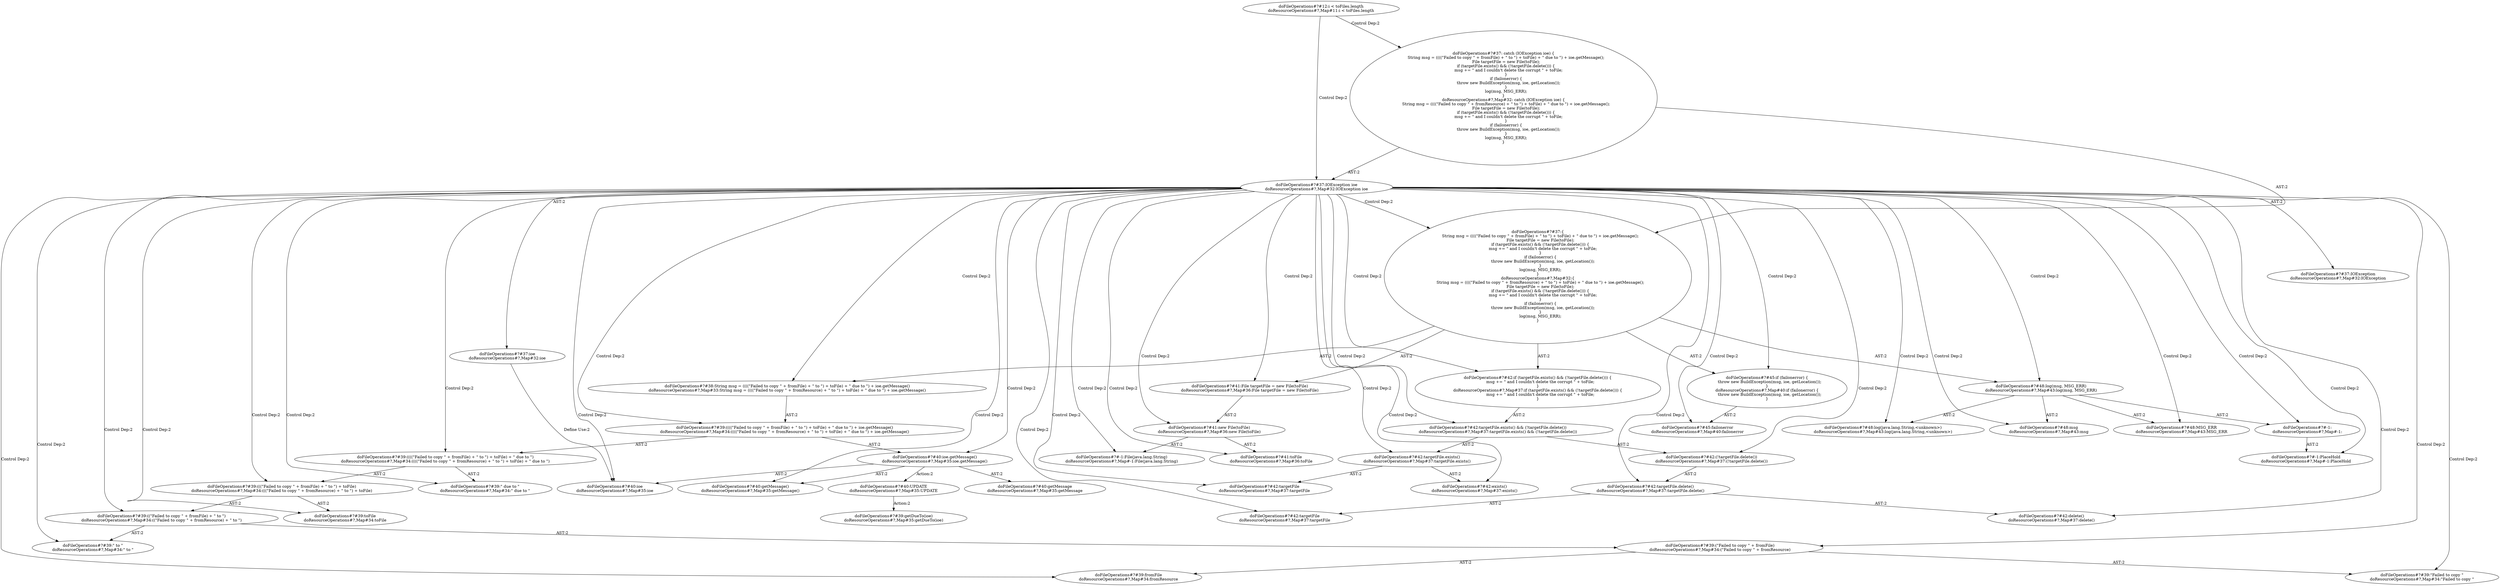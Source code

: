 digraph "Pattern" {
0 [label="doFileOperations#?#40:UPDATE
doResourceOperations#?,Map#35:UPDATE" shape=ellipse]
1 [label="doFileOperations#?#40:ioe.getMessage()
doResourceOperations#?,Map#35:ioe.getMessage()" shape=ellipse]
2 [label="doFileOperations#?#37:IOException ioe
doResourceOperations#?,Map#32:IOException ioe" shape=ellipse]
3 [label="doFileOperations#?#12:i < toFiles.length
doResourceOperations#?,Map#11:i < toFiles.length" shape=ellipse]
4 [label="doFileOperations#?#37: catch (IOException ioe) \{
    String msg = ((((\"Failed to copy \" + fromFile) + \" to \") + toFile) + \" due to \") + ioe.getMessage();
    File targetFile = new File(toFile);
    if (targetFile.exists() && (!targetFile.delete())) \{
        msg += \" and I couldn't delete the corrupt \" + toFile;
    \}
    if (failonerror) \{
        throw new BuildException(msg, ioe, getLocation());
    \}
    log(msg, MSG_ERR);
\}
doResourceOperations#?,Map#32: catch (IOException ioe) \{
    String msg = ((((\"Failed to copy \" + fromResource) + \" to \") + toFile) + \" due to \") + ioe.getMessage();
    File targetFile = new File(toFile);
    if (targetFile.exists() && (!targetFile.delete())) \{
        msg += \" and I couldn't delete the corrupt \" + toFile;
    \}
    if (failonerror) \{
        throw new BuildException(msg, ioe, getLocation());
    \}
    log(msg, MSG_ERR);
\}" shape=ellipse]
5 [label="doFileOperations#?#37:ioe
doResourceOperations#?,Map#32:ioe" shape=ellipse]
6 [label="doFileOperations#?#37:IOException
doResourceOperations#?,Map#32:IOException" shape=ellipse]
7 [label="doFileOperations#?#37:\{
    String msg = ((((\"Failed to copy \" + fromFile) + \" to \") + toFile) + \" due to \") + ioe.getMessage();
    File targetFile = new File(toFile);
    if (targetFile.exists() && (!targetFile.delete())) \{
        msg += \" and I couldn't delete the corrupt \" + toFile;
    \}
    if (failonerror) \{
        throw new BuildException(msg, ioe, getLocation());
    \}
    log(msg, MSG_ERR);
\}
doResourceOperations#?,Map#32:\{
    String msg = ((((\"Failed to copy \" + fromResource) + \" to \") + toFile) + \" due to \") + ioe.getMessage();
    File targetFile = new File(toFile);
    if (targetFile.exists() && (!targetFile.delete())) \{
        msg += \" and I couldn't delete the corrupt \" + toFile;
    \}
    if (failonerror) \{
        throw new BuildException(msg, ioe, getLocation());
    \}
    log(msg, MSG_ERR);
\}" shape=ellipse]
8 [label="doFileOperations#?#38:String msg = ((((\"Failed to copy \" + fromFile) + \" to \") + toFile) + \" due to \") + ioe.getMessage()
doResourceOperations#?,Map#33:String msg = ((((\"Failed to copy \" + fromResource) + \" to \") + toFile) + \" due to \") + ioe.getMessage()" shape=ellipse]
9 [label="doFileOperations#?#39:((((\"Failed to copy \" + fromFile) + \" to \") + toFile) + \" due to \") + ioe.getMessage()
doResourceOperations#?,Map#34:((((\"Failed to copy \" + fromResource) + \" to \") + toFile) + \" due to \") + ioe.getMessage()" shape=ellipse]
10 [label="doFileOperations#?#39:((((\"Failed to copy \" + fromFile) + \" to \") + toFile) + \" due to \")
doResourceOperations#?,Map#34:((((\"Failed to copy \" + fromResource) + \" to \") + toFile) + \" due to \")" shape=ellipse]
11 [label="doFileOperations#?#39:(((\"Failed to copy \" + fromFile) + \" to \") + toFile)
doResourceOperations#?,Map#34:(((\"Failed to copy \" + fromResource) + \" to \") + toFile)" shape=ellipse]
12 [label="doFileOperations#?#39:((\"Failed to copy \" + fromFile) + \" to \")
doResourceOperations#?,Map#34:((\"Failed to copy \" + fromResource) + \" to \")" shape=ellipse]
13 [label="doFileOperations#?#39:(\"Failed to copy \" + fromFile)
doResourceOperations#?,Map#34:(\"Failed to copy \" + fromResource)" shape=ellipse]
14 [label="doFileOperations#?#39:\"Failed to copy \"
doResourceOperations#?,Map#34:\"Failed to copy \"" shape=ellipse]
15 [label="doFileOperations#?#39:fromFile
doResourceOperations#?,Map#34:fromResource" shape=ellipse]
16 [label="doFileOperations#?#39:\" to \"
doResourceOperations#?,Map#34:\" to \"" shape=ellipse]
17 [label="doFileOperations#?#39:toFile
doResourceOperations#?,Map#34:toFile" shape=ellipse]
18 [label="doFileOperations#?#39:\" due to \"
doResourceOperations#?,Map#34:\" due to \"" shape=ellipse]
19 [label="doFileOperations#?#40:getMessage()
doResourceOperations#?,Map#35:getMessage()" shape=ellipse]
20 [label="doFileOperations#?#40:ioe
doResourceOperations#?,Map#35:ioe" shape=ellipse]
21 [label="doFileOperations#?#41:File targetFile = new File(toFile)
doResourceOperations#?,Map#36:File targetFile = new File(toFile)" shape=ellipse]
22 [label="doFileOperations#?#41:new File(toFile)
doResourceOperations#?,Map#36:new File(toFile)" shape=ellipse]
23 [label="doFileOperations#?#-1:File(java.lang.String)
doResourceOperations#?,Map#-1:File(java.lang.String)" shape=ellipse]
24 [label="doFileOperations#?#41:toFile
doResourceOperations#?,Map#36:toFile" shape=ellipse]
25 [label="doFileOperations#?#42:if (targetFile.exists() && (!targetFile.delete())) \{
    msg += \" and I couldn't delete the corrupt \" + toFile;
\}
doResourceOperations#?,Map#37:if (targetFile.exists() && (!targetFile.delete())) \{
    msg += \" and I couldn't delete the corrupt \" + toFile;
\}" shape=ellipse]
26 [label="doFileOperations#?#42:targetFile.exists() && (!targetFile.delete())
doResourceOperations#?,Map#37:targetFile.exists() && (!targetFile.delete())" shape=ellipse]
27 [label="doFileOperations#?#42:targetFile.exists()
doResourceOperations#?,Map#37:targetFile.exists()" shape=ellipse]
28 [label="doFileOperations#?#42:exists()
doResourceOperations#?,Map#37:exists()" shape=ellipse]
29 [label="doFileOperations#?#42:targetFile
doResourceOperations#?,Map#37:targetFile" shape=ellipse]
30 [label="doFileOperations#?#42:(!targetFile.delete())
doResourceOperations#?,Map#37:(!targetFile.delete())" shape=ellipse]
31 [label="doFileOperations#?#42:targetFile.delete()
doResourceOperations#?,Map#37:targetFile.delete()" shape=ellipse]
32 [label="doFileOperations#?#42:delete()
doResourceOperations#?,Map#37:delete()" shape=ellipse]
33 [label="doFileOperations#?#42:targetFile
doResourceOperations#?,Map#37:targetFile" shape=ellipse]
34 [label="doFileOperations#?#45:if (failonerror) \{
    throw new BuildException(msg, ioe, getLocation());
\}
doResourceOperations#?,Map#40:if (failonerror) \{
    throw new BuildException(msg, ioe, getLocation());
\}" shape=ellipse]
35 [label="doFileOperations#?#45:failonerror
doResourceOperations#?,Map#40:failonerror" shape=ellipse]
36 [label="doFileOperations#?#48:log(msg, MSG_ERR)
doResourceOperations#?,Map#43:log(msg, MSG_ERR)" shape=ellipse]
37 [label="doFileOperations#?#48:log(java.lang.String,<unknown>)
doResourceOperations#?,Map#43:log(java.lang.String,<unknown>)" shape=ellipse]
38 [label="doFileOperations#?#-1:
doResourceOperations#?,Map#-1:" shape=ellipse]
39 [label="doFileOperations#?#-1:PlaceHold
doResourceOperations#?,Map#-1:PlaceHold" shape=ellipse]
40 [label="doFileOperations#?#48:msg
doResourceOperations#?,Map#43:msg" shape=ellipse]
41 [label="doFileOperations#?#48:MSG_ERR
doResourceOperations#?,Map#43:MSG_ERR" shape=ellipse]
42 [label="doFileOperations#?#40:getMessage
doResourceOperations#?,Map#35:getMessage" shape=ellipse]
43 [label="doFileOperations#?#39:getDueTo(ioe)
doResourceOperations#?,Map#35:getDueTo(ioe)" shape=ellipse]
0 -> 43 [label="Action:2"];
1 -> 0 [label="Action:2"];
1 -> 42 [label="AST:2"];
1 -> 20 [label="AST:2"];
1 -> 19 [label="AST:2"];
2 -> 1 [label="Control Dep:2"];
2 -> 5 [label="AST:2"];
2 -> 6 [label="AST:2"];
2 -> 7 [label="Control Dep:2"];
2 -> 8 [label="Control Dep:2"];
2 -> 9 [label="Control Dep:2"];
2 -> 10 [label="Control Dep:2"];
2 -> 11 [label="Control Dep:2"];
2 -> 12 [label="Control Dep:2"];
2 -> 13 [label="Control Dep:2"];
2 -> 14 [label="Control Dep:2"];
2 -> 15 [label="Control Dep:2"];
2 -> 16 [label="Control Dep:2"];
2 -> 17 [label="Control Dep:2"];
2 -> 18 [label="Control Dep:2"];
2 -> 19 [label="Control Dep:2"];
2 -> 20 [label="Control Dep:2"];
2 -> 21 [label="Control Dep:2"];
2 -> 22 [label="Control Dep:2"];
2 -> 23 [label="Control Dep:2"];
2 -> 24 [label="Control Dep:2"];
2 -> 25 [label="Control Dep:2"];
2 -> 26 [label="Control Dep:2"];
2 -> 27 [label="Control Dep:2"];
2 -> 28 [label="Control Dep:2"];
2 -> 29 [label="Control Dep:2"];
2 -> 30 [label="Control Dep:2"];
2 -> 31 [label="Control Dep:2"];
2 -> 32 [label="Control Dep:2"];
2 -> 33 [label="Control Dep:2"];
2 -> 34 [label="Control Dep:2"];
2 -> 35 [label="Control Dep:2"];
2 -> 36 [label="Control Dep:2"];
2 -> 37 [label="Control Dep:2"];
2 -> 38 [label="Control Dep:2"];
2 -> 39 [label="Control Dep:2"];
2 -> 40 [label="Control Dep:2"];
2 -> 41 [label="Control Dep:2"];
3 -> 2 [label="Control Dep:2"];
3 -> 4 [label="Control Dep:2"];
4 -> 2 [label="AST:2"];
4 -> 7 [label="AST:2"];
5 -> 20 [label="Define Use:2"];
7 -> 8 [label="AST:2"];
7 -> 21 [label="AST:2"];
7 -> 25 [label="AST:2"];
7 -> 34 [label="AST:2"];
7 -> 36 [label="AST:2"];
8 -> 9 [label="AST:2"];
9 -> 1 [label="AST:2"];
9 -> 10 [label="AST:2"];
10 -> 11 [label="AST:2"];
10 -> 18 [label="AST:2"];
11 -> 12 [label="AST:2"];
11 -> 17 [label="AST:2"];
12 -> 13 [label="AST:2"];
12 -> 16 [label="AST:2"];
13 -> 14 [label="AST:2"];
13 -> 15 [label="AST:2"];
21 -> 22 [label="AST:2"];
22 -> 23 [label="AST:2"];
22 -> 24 [label="AST:2"];
25 -> 26 [label="AST:2"];
26 -> 27 [label="AST:2"];
26 -> 30 [label="AST:2"];
27 -> 29 [label="AST:2"];
27 -> 28 [label="AST:2"];
30 -> 31 [label="AST:2"];
31 -> 33 [label="AST:2"];
31 -> 32 [label="AST:2"];
34 -> 35 [label="AST:2"];
36 -> 38 [label="AST:2"];
36 -> 37 [label="AST:2"];
36 -> 40 [label="AST:2"];
36 -> 41 [label="AST:2"];
38 -> 39 [label="AST:2"];
}
